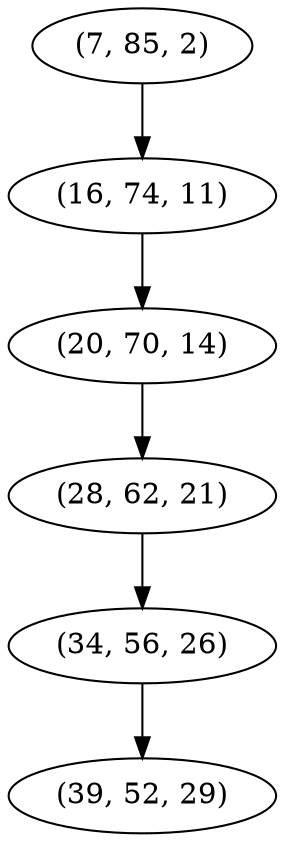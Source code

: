 digraph tree {
    "(7, 85, 2)";
    "(16, 74, 11)";
    "(20, 70, 14)";
    "(28, 62, 21)";
    "(34, 56, 26)";
    "(39, 52, 29)";
    "(7, 85, 2)" -> "(16, 74, 11)";
    "(16, 74, 11)" -> "(20, 70, 14)";
    "(20, 70, 14)" -> "(28, 62, 21)";
    "(28, 62, 21)" -> "(34, 56, 26)";
    "(34, 56, 26)" -> "(39, 52, 29)";
}
